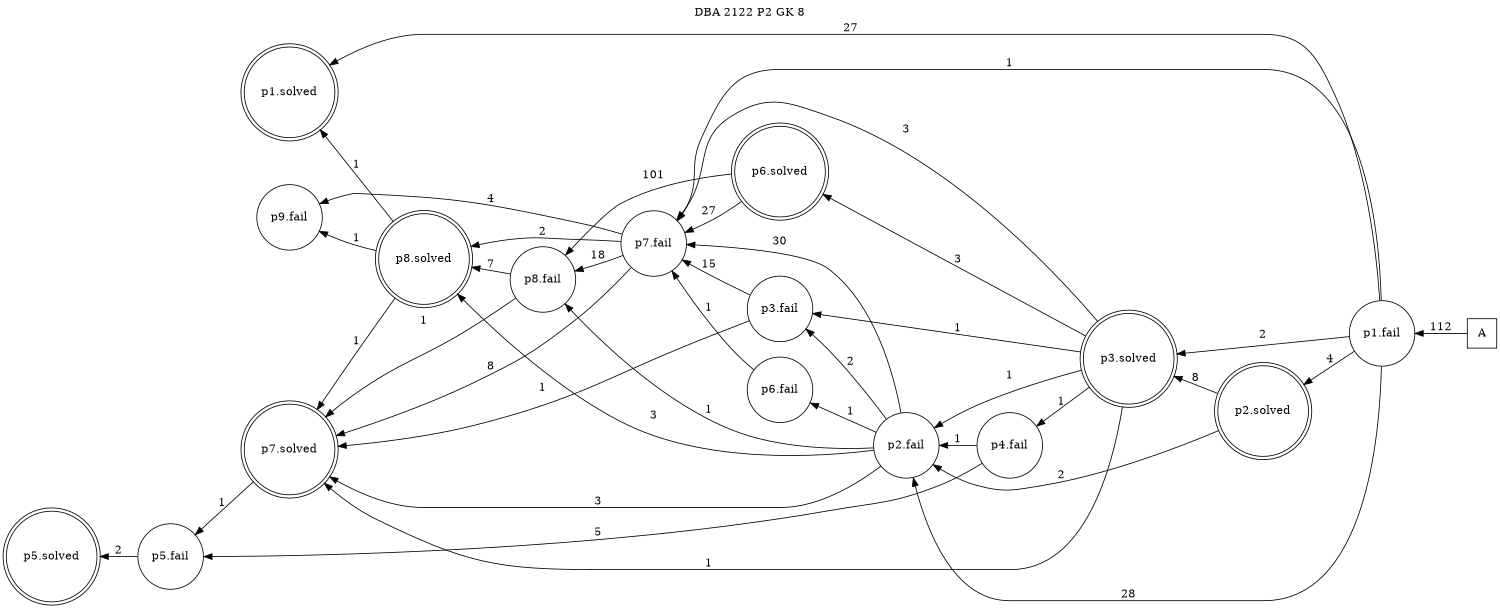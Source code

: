 digraph DBA_2122_P2_GK_8 {
labelloc="tl"
label= " DBA 2122 P2 GK 8 "
rankdir="RL";
graph [ size=" 10 , 10 !"]

"A" [shape="square" label="A"]
"p1.fail" [shape="circle" label="p1.fail"]
"p1.solved" [shape="doublecircle" label="p1.solved"]
"p2.fail" [shape="circle" label="p2.fail"]
"p2.solved" [shape="doublecircle" label="p2.solved"]
"p3.fail" [shape="circle" label="p3.fail"]
"p3.solved" [shape="doublecircle" label="p3.solved"]
"p4.fail" [shape="circle" label="p4.fail"]
"p5.fail" [shape="circle" label="p5.fail"]
"p5.solved" [shape="doublecircle" label="p5.solved"]
"p6.solved" [shape="doublecircle" label="p6.solved"]
"p7.fail" [shape="circle" label="p7.fail"]
"p7.solved" [shape="doublecircle" label="p7.solved"]
"p8.fail" [shape="circle" label="p8.fail"]
"p8.solved" [shape="doublecircle" label="p8.solved"]
"p6.fail" [shape="circle" label="p6.fail"]
"p9.fail" [shape="circle" label="p9.fail"]
"A" -> "p1.fail" [ label=112]
"p1.fail" -> "p1.solved" [ label=27]
"p1.fail" -> "p2.fail" [ label=28]
"p1.fail" -> "p2.solved" [ label=4]
"p1.fail" -> "p3.solved" [ label=2]
"p1.fail" -> "p7.fail" [ label=1]
"p2.fail" -> "p3.fail" [ label=2]
"p2.fail" -> "p7.fail" [ label=30]
"p2.fail" -> "p7.solved" [ label=3]
"p2.fail" -> "p8.fail" [ label=1]
"p2.fail" -> "p8.solved" [ label=3]
"p2.fail" -> "p6.fail" [ label=1]
"p2.solved" -> "p2.fail" [ label=2]
"p2.solved" -> "p3.solved" [ label=8]
"p3.fail" -> "p7.fail" [ label=15]
"p3.fail" -> "p7.solved" [ label=1]
"p3.solved" -> "p2.fail" [ label=1]
"p3.solved" -> "p3.fail" [ label=1]
"p3.solved" -> "p4.fail" [ label=1]
"p3.solved" -> "p6.solved" [ label=3]
"p3.solved" -> "p7.fail" [ label=3]
"p3.solved" -> "p7.solved" [ label=1]
"p4.fail" -> "p2.fail" [ label=1]
"p4.fail" -> "p5.fail" [ label=5]
"p5.fail" -> "p5.solved" [ label=2]
"p6.solved" -> "p7.fail" [ label=27]
"p6.solved" -> "p8.fail" [ label=101]
"p7.fail" -> "p7.solved" [ label=8]
"p7.fail" -> "p8.fail" [ label=18]
"p7.fail" -> "p8.solved" [ label=2]
"p7.fail" -> "p9.fail" [ label=4]
"p7.solved" -> "p5.fail" [ label=1]
"p8.fail" -> "p7.solved" [ label=1]
"p8.fail" -> "p8.solved" [ label=7]
"p8.solved" -> "p1.solved" [ label=1]
"p8.solved" -> "p7.solved" [ label=1]
"p8.solved" -> "p9.fail" [ label=1]
"p6.fail" -> "p7.fail" [ label=1]
}
